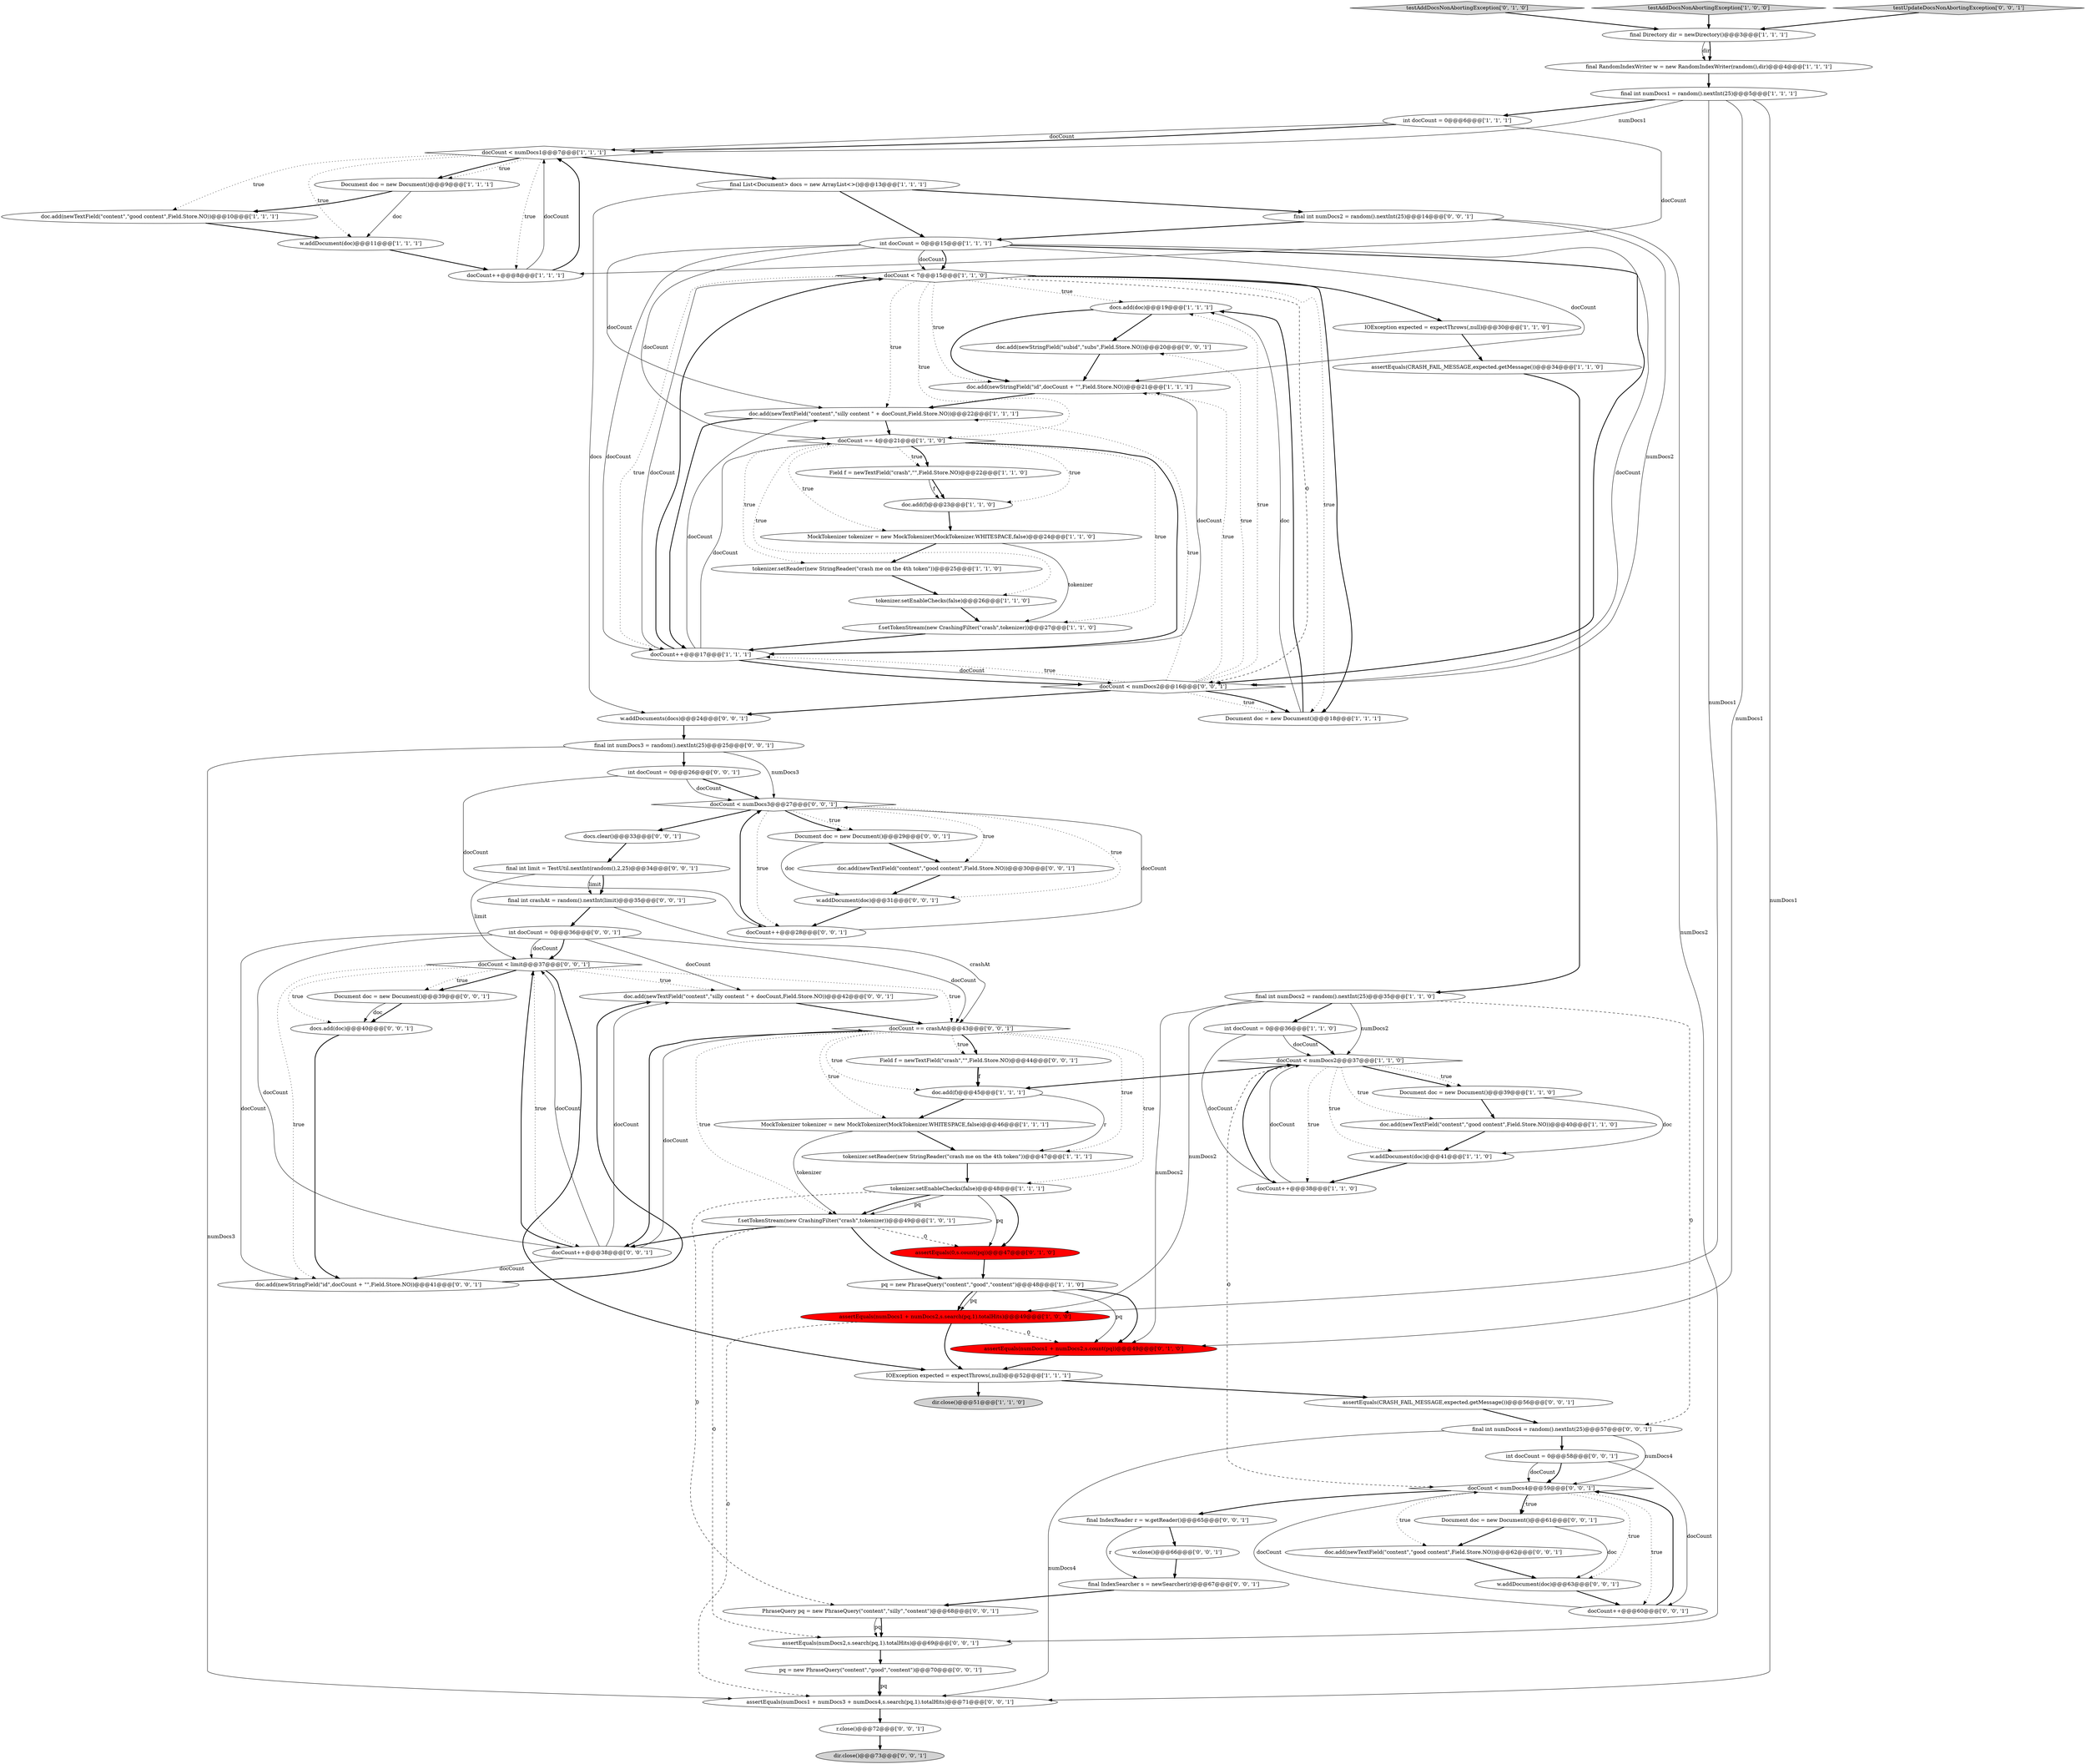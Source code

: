 digraph {
71 [style = filled, label = "docs.clear()@@@33@@@['0', '0', '1']", fillcolor = white, shape = ellipse image = "AAA0AAABBB3BBB"];
64 [style = filled, label = "final int numDocs2 = random().nextInt(25)@@@14@@@['0', '0', '1']", fillcolor = white, shape = ellipse image = "AAA0AAABBB3BBB"];
19 [style = filled, label = "final Directory dir = newDirectory()@@@3@@@['1', '1', '1']", fillcolor = white, shape = ellipse image = "AAA0AAABBB1BBB"];
76 [style = filled, label = "int docCount = 0@@@36@@@['0', '0', '1']", fillcolor = white, shape = ellipse image = "AAA0AAABBB3BBB"];
60 [style = filled, label = "assertEquals(CRASH_FAIL_MESSAGE,expected.getMessage())@@@56@@@['0', '0', '1']", fillcolor = white, shape = ellipse image = "AAA0AAABBB3BBB"];
56 [style = filled, label = "int docCount = 0@@@26@@@['0', '0', '1']", fillcolor = white, shape = ellipse image = "AAA0AAABBB3BBB"];
22 [style = filled, label = "tokenizer.setReader(new StringReader(\"crash me on the 4th token\"))@@@25@@@['1', '1', '0']", fillcolor = white, shape = ellipse image = "AAA0AAABBB1BBB"];
15 [style = filled, label = "docCount < numDocs1@@@7@@@['1', '1', '1']", fillcolor = white, shape = diamond image = "AAA0AAABBB1BBB"];
2 [style = filled, label = "tokenizer.setReader(new StringReader(\"crash me on the 4th token\"))@@@47@@@['1', '1', '1']", fillcolor = white, shape = ellipse image = "AAA0AAABBB1BBB"];
61 [style = filled, label = "doc.add(newTextField(\"content\",\"good content\",Field.Store.NO))@@@30@@@['0', '0', '1']", fillcolor = white, shape = ellipse image = "AAA0AAABBB3BBB"];
23 [style = filled, label = "MockTokenizer tokenizer = new MockTokenizer(MockTokenizer.WHITESPACE,false)@@@46@@@['1', '1', '1']", fillcolor = white, shape = ellipse image = "AAA0AAABBB1BBB"];
84 [style = filled, label = "assertEquals(numDocs2,s.search(pq,1).totalHits)@@@69@@@['0', '0', '1']", fillcolor = white, shape = ellipse image = "AAA0AAABBB3BBB"];
32 [style = filled, label = "doc.add(newTextField(\"content\",\"good content\",Field.Store.NO))@@@40@@@['1', '1', '0']", fillcolor = white, shape = ellipse image = "AAA0AAABBB1BBB"];
63 [style = filled, label = "doc.add(newStringField(\"subid\",\"subs\",Field.Store.NO))@@@20@@@['0', '0', '1']", fillcolor = white, shape = ellipse image = "AAA0AAABBB3BBB"];
33 [style = filled, label = "tokenizer.setEnableChecks(false)@@@26@@@['1', '1', '0']", fillcolor = white, shape = ellipse image = "AAA0AAABBB1BBB"];
25 [style = filled, label = "docCount < 7@@@15@@@['1', '1', '0']", fillcolor = white, shape = diamond image = "AAA0AAABBB1BBB"];
62 [style = filled, label = "PhraseQuery pq = new PhraseQuery(\"content\",\"silly\",\"content\")@@@68@@@['0', '0', '1']", fillcolor = white, shape = ellipse image = "AAA0AAABBB3BBB"];
26 [style = filled, label = "docs.add(doc)@@@19@@@['1', '1', '1']", fillcolor = white, shape = ellipse image = "AAA0AAABBB1BBB"];
79 [style = filled, label = "final int numDocs4 = random().nextInt(25)@@@57@@@['0', '0', '1']", fillcolor = white, shape = ellipse image = "AAA0AAABBB3BBB"];
45 [style = filled, label = "testAddDocsNonAbortingException['0', '1', '0']", fillcolor = lightgray, shape = diamond image = "AAA0AAABBB2BBB"];
67 [style = filled, label = "w.close()@@@66@@@['0', '0', '1']", fillcolor = white, shape = ellipse image = "AAA0AAABBB3BBB"];
6 [style = filled, label = "int docCount = 0@@@6@@@['1', '1', '1']", fillcolor = white, shape = ellipse image = "AAA0AAABBB1BBB"];
51 [style = filled, label = "assertEquals(numDocs1 + numDocs3 + numDocs4,s.search(pq,1).totalHits)@@@71@@@['0', '0', '1']", fillcolor = white, shape = ellipse image = "AAA0AAABBB3BBB"];
69 [style = filled, label = "r.close()@@@72@@@['0', '0', '1']", fillcolor = white, shape = ellipse image = "AAA0AAABBB3BBB"];
16 [style = filled, label = "Document doc = new Document()@@@18@@@['1', '1', '1']", fillcolor = white, shape = ellipse image = "AAA0AAABBB1BBB"];
78 [style = filled, label = "w.addDocument(doc)@@@31@@@['0', '0', '1']", fillcolor = white, shape = ellipse image = "AAA0AAABBB3BBB"];
57 [style = filled, label = "docCount < numDocs4@@@59@@@['0', '0', '1']", fillcolor = white, shape = diamond image = "AAA0AAABBB3BBB"];
24 [style = filled, label = "testAddDocsNonAbortingException['1', '0', '0']", fillcolor = lightgray, shape = diamond image = "AAA0AAABBB1BBB"];
54 [style = filled, label = "docCount < limit@@@37@@@['0', '0', '1']", fillcolor = white, shape = diamond image = "AAA0AAABBB3BBB"];
28 [style = filled, label = "doc.add(newTextField(\"content\",\"silly content \" + docCount,Field.Store.NO))@@@22@@@['1', '1', '1']", fillcolor = white, shape = ellipse image = "AAA0AAABBB1BBB"];
12 [style = filled, label = "MockTokenizer tokenizer = new MockTokenizer(MockTokenizer.WHITESPACE,false)@@@24@@@['1', '1', '0']", fillcolor = white, shape = ellipse image = "AAA0AAABBB1BBB"];
29 [style = filled, label = "assertEquals(CRASH_FAIL_MESSAGE,expected.getMessage())@@@34@@@['1', '1', '0']", fillcolor = white, shape = ellipse image = "AAA0AAABBB1BBB"];
40 [style = filled, label = "f.setTokenStream(new CrashingFilter(\"crash\",tokenizer))@@@49@@@['1', '0', '1']", fillcolor = white, shape = ellipse image = "AAA0AAABBB1BBB"];
77 [style = filled, label = "testUpdateDocsNonAbortingException['0', '0', '1']", fillcolor = lightgray, shape = diamond image = "AAA0AAABBB3BBB"];
86 [style = filled, label = "final IndexReader r = w.getReader()@@@65@@@['0', '0', '1']", fillcolor = white, shape = ellipse image = "AAA0AAABBB3BBB"];
83 [style = filled, label = "doc.add(newTextField(\"content\",\"silly content \" + docCount,Field.Store.NO))@@@42@@@['0', '0', '1']", fillcolor = white, shape = ellipse image = "AAA0AAABBB3BBB"];
59 [style = filled, label = "Field f = newTextField(\"crash\",\"\",Field.Store.NO)@@@44@@@['0', '0', '1']", fillcolor = white, shape = ellipse image = "AAA0AAABBB3BBB"];
13 [style = filled, label = "f.setTokenStream(new CrashingFilter(\"crash\",tokenizer))@@@27@@@['1', '1', '0']", fillcolor = white, shape = ellipse image = "AAA0AAABBB1BBB"];
49 [style = filled, label = "docCount == crashAt@@@43@@@['0', '0', '1']", fillcolor = white, shape = diamond image = "AAA0AAABBB3BBB"];
50 [style = filled, label = "docCount < numDocs3@@@27@@@['0', '0', '1']", fillcolor = white, shape = diamond image = "AAA0AAABBB3BBB"];
52 [style = filled, label = "final int crashAt = random().nextInt(limit)@@@35@@@['0', '0', '1']", fillcolor = white, shape = ellipse image = "AAA0AAABBB3BBB"];
27 [style = filled, label = "tokenizer.setEnableChecks(false)@@@48@@@['1', '1', '1']", fillcolor = white, shape = ellipse image = "AAA0AAABBB1BBB"];
31 [style = filled, label = "int docCount = 0@@@15@@@['1', '1', '1']", fillcolor = white, shape = ellipse image = "AAA0AAABBB1BBB"];
58 [style = filled, label = "docCount++@@@28@@@['0', '0', '1']", fillcolor = white, shape = ellipse image = "AAA0AAABBB3BBB"];
73 [style = filled, label = "final int numDocs3 = random().nextInt(25)@@@25@@@['0', '0', '1']", fillcolor = white, shape = ellipse image = "AAA0AAABBB3BBB"];
7 [style = filled, label = "IOException expected = expectThrows(,null)@@@30@@@['1', '1', '0']", fillcolor = white, shape = ellipse image = "AAA0AAABBB1BBB"];
43 [style = filled, label = "assertEquals(0,s.count(pq))@@@47@@@['0', '1', '0']", fillcolor = red, shape = ellipse image = "AAA1AAABBB2BBB"];
82 [style = filled, label = "doc.add(newStringField(\"id\",docCount + \"\",Field.Store.NO))@@@41@@@['0', '0', '1']", fillcolor = white, shape = ellipse image = "AAA0AAABBB3BBB"];
53 [style = filled, label = "Document doc = new Document()@@@29@@@['0', '0', '1']", fillcolor = white, shape = ellipse image = "AAA0AAABBB3BBB"];
48 [style = filled, label = "final int limit = TestUtil.nextInt(random(),2,25)@@@34@@@['0', '0', '1']", fillcolor = white, shape = ellipse image = "AAA0AAABBB3BBB"];
80 [style = filled, label = "w.addDocuments(docs)@@@24@@@['0', '0', '1']", fillcolor = white, shape = ellipse image = "AAA0AAABBB3BBB"];
74 [style = filled, label = "Document doc = new Document()@@@39@@@['0', '0', '1']", fillcolor = white, shape = ellipse image = "AAA0AAABBB3BBB"];
17 [style = filled, label = "doc.add(f)@@@23@@@['1', '1', '0']", fillcolor = white, shape = ellipse image = "AAA0AAABBB1BBB"];
1 [style = filled, label = "docCount++@@@8@@@['1', '1', '1']", fillcolor = white, shape = ellipse image = "AAA0AAABBB1BBB"];
30 [style = filled, label = "docCount++@@@38@@@['1', '1', '0']", fillcolor = white, shape = ellipse image = "AAA0AAABBB1BBB"];
70 [style = filled, label = "doc.add(newTextField(\"content\",\"good content\",Field.Store.NO))@@@62@@@['0', '0', '1']", fillcolor = white, shape = ellipse image = "AAA0AAABBB3BBB"];
66 [style = filled, label = "docCount++@@@60@@@['0', '0', '1']", fillcolor = white, shape = ellipse image = "AAA0AAABBB3BBB"];
9 [style = filled, label = "w.addDocument(doc)@@@41@@@['1', '1', '0']", fillcolor = white, shape = ellipse image = "AAA0AAABBB1BBB"];
75 [style = filled, label = "docCount++@@@38@@@['0', '0', '1']", fillcolor = white, shape = ellipse image = "AAA0AAABBB3BBB"];
55 [style = filled, label = "w.addDocument(doc)@@@63@@@['0', '0', '1']", fillcolor = white, shape = ellipse image = "AAA0AAABBB3BBB"];
37 [style = filled, label = "Field f = newTextField(\"crash\",\"\",Field.Store.NO)@@@22@@@['1', '1', '0']", fillcolor = white, shape = ellipse image = "AAA0AAABBB1BBB"];
14 [style = filled, label = "w.addDocument(doc)@@@11@@@['1', '1', '1']", fillcolor = white, shape = ellipse image = "AAA0AAABBB1BBB"];
8 [style = filled, label = "final int numDocs2 = random().nextInt(25)@@@35@@@['1', '1', '0']", fillcolor = white, shape = ellipse image = "AAA0AAABBB1BBB"];
38 [style = filled, label = "doc.add(f)@@@45@@@['1', '1', '1']", fillcolor = white, shape = ellipse image = "AAA0AAABBB1BBB"];
65 [style = filled, label = "pq = new PhraseQuery(\"content\",\"good\",\"content\")@@@70@@@['0', '0', '1']", fillcolor = white, shape = ellipse image = "AAA0AAABBB3BBB"];
36 [style = filled, label = "Document doc = new Document()@@@9@@@['1', '1', '1']", fillcolor = white, shape = ellipse image = "AAA0AAABBB1BBB"];
10 [style = filled, label = "docCount == 4@@@21@@@['1', '1', '0']", fillcolor = white, shape = diamond image = "AAA0AAABBB1BBB"];
21 [style = filled, label = "doc.add(newTextField(\"content\",\"good content\",Field.Store.NO))@@@10@@@['1', '1', '1']", fillcolor = white, shape = ellipse image = "AAA0AAABBB1BBB"];
35 [style = filled, label = "dir.close()@@@51@@@['1', '1', '0']", fillcolor = lightgray, shape = ellipse image = "AAA0AAABBB1BBB"];
3 [style = filled, label = "pq = new PhraseQuery(\"content\",\"good\",\"content\")@@@48@@@['1', '1', '0']", fillcolor = white, shape = ellipse image = "AAA0AAABBB1BBB"];
4 [style = filled, label = "doc.add(newStringField(\"id\",docCount + \"\",Field.Store.NO))@@@21@@@['1', '1', '1']", fillcolor = white, shape = ellipse image = "AAA0AAABBB1BBB"];
44 [style = filled, label = "assertEquals(numDocs1 + numDocs2,s.count(pq))@@@49@@@['0', '1', '0']", fillcolor = red, shape = ellipse image = "AAA1AAABBB2BBB"];
81 [style = filled, label = "dir.close()@@@73@@@['0', '0', '1']", fillcolor = lightgray, shape = ellipse image = "AAA0AAABBB3BBB"];
41 [style = filled, label = "final List<Document> docs = new ArrayList<>()@@@13@@@['1', '1', '1']", fillcolor = white, shape = ellipse image = "AAA0AAABBB1BBB"];
20 [style = filled, label = "IOException expected = expectThrows(,null)@@@52@@@['1', '1', '1']", fillcolor = white, shape = ellipse image = "AAA0AAABBB1BBB"];
39 [style = filled, label = "final int numDocs1 = random().nextInt(25)@@@5@@@['1', '1', '1']", fillcolor = white, shape = ellipse image = "AAA0AAABBB1BBB"];
0 [style = filled, label = "final RandomIndexWriter w = new RandomIndexWriter(random(),dir)@@@4@@@['1', '1', '1']", fillcolor = white, shape = ellipse image = "AAA0AAABBB1BBB"];
47 [style = filled, label = "final IndexSearcher s = newSearcher(r)@@@67@@@['0', '0', '1']", fillcolor = white, shape = ellipse image = "AAA0AAABBB3BBB"];
72 [style = filled, label = "Document doc = new Document()@@@61@@@['0', '0', '1']", fillcolor = white, shape = ellipse image = "AAA0AAABBB3BBB"];
34 [style = filled, label = "docCount++@@@17@@@['1', '1', '1']", fillcolor = white, shape = ellipse image = "AAA0AAABBB1BBB"];
46 [style = filled, label = "docCount < numDocs2@@@16@@@['0', '0', '1']", fillcolor = white, shape = diamond image = "AAA0AAABBB3BBB"];
42 [style = filled, label = "docCount < numDocs2@@@37@@@['1', '1', '0']", fillcolor = white, shape = diamond image = "AAA0AAABBB1BBB"];
11 [style = filled, label = "assertEquals(numDocs1 + numDocs2,s.search(pq,1).totalHits)@@@49@@@['1', '0', '0']", fillcolor = red, shape = ellipse image = "AAA1AAABBB1BBB"];
5 [style = filled, label = "int docCount = 0@@@36@@@['1', '1', '0']", fillcolor = white, shape = ellipse image = "AAA0AAABBB1BBB"];
68 [style = filled, label = "docs.add(doc)@@@40@@@['0', '0', '1']", fillcolor = white, shape = ellipse image = "AAA0AAABBB3BBB"];
18 [style = filled, label = "Document doc = new Document()@@@39@@@['1', '1', '0']", fillcolor = white, shape = ellipse image = "AAA0AAABBB1BBB"];
85 [style = filled, label = "int docCount = 0@@@58@@@['0', '0', '1']", fillcolor = white, shape = ellipse image = "AAA0AAABBB3BBB"];
39->15 [style = solid, label="numDocs1"];
54->49 [style = dotted, label="true"];
58->50 [style = bold, label=""];
49->59 [style = bold, label=""];
34->46 [style = bold, label=""];
54->83 [style = dotted, label="true"];
46->28 [style = dotted, label="true"];
8->44 [style = solid, label="numDocs2"];
85->66 [style = solid, label="docCount"];
23->40 [style = solid, label="tokenizer"];
25->4 [style = dotted, label="true"];
39->6 [style = bold, label=""];
75->49 [style = solid, label="docCount"];
75->82 [style = solid, label="docCount"];
70->55 [style = bold, label=""];
25->28 [style = dotted, label="true"];
71->48 [style = bold, label=""];
15->21 [style = dotted, label="true"];
76->82 [style = solid, label="docCount"];
57->66 [style = dotted, label="true"];
3->11 [style = solid, label="pq"];
49->2 [style = dotted, label="true"];
50->61 [style = dotted, label="true"];
65->51 [style = bold, label=""];
48->52 [style = bold, label=""];
20->60 [style = bold, label=""];
43->3 [style = bold, label=""];
64->31 [style = bold, label=""];
57->86 [style = bold, label=""];
8->42 [style = solid, label="numDocs2"];
49->40 [style = dotted, label="true"];
84->65 [style = bold, label=""];
51->69 [style = bold, label=""];
41->64 [style = bold, label=""];
39->44 [style = solid, label="numDocs1"];
18->32 [style = bold, label=""];
31->28 [style = solid, label="docCount"];
52->49 [style = solid, label="crashAt"];
15->41 [style = bold, label=""];
40->75 [style = bold, label=""];
67->47 [style = bold, label=""];
42->57 [style = dashed, label="0"];
5->30 [style = solid, label="docCount"];
31->46 [style = bold, label=""];
78->58 [style = bold, label=""];
73->56 [style = bold, label=""];
19->0 [style = solid, label="dir"];
73->50 [style = solid, label="numDocs3"];
12->13 [style = solid, label="tokenizer"];
12->22 [style = bold, label=""];
39->51 [style = solid, label="numDocs1"];
42->32 [style = dotted, label="true"];
46->80 [style = bold, label=""];
7->29 [style = bold, label=""];
54->68 [style = dotted, label="true"];
57->72 [style = dotted, label="true"];
13->34 [style = bold, label=""];
22->33 [style = bold, label=""];
73->51 [style = solid, label="numDocs3"];
24->19 [style = bold, label=""];
59->38 [style = solid, label="f"];
57->70 [style = dotted, label="true"];
34->10 [style = solid, label="docCount"];
30->42 [style = bold, label=""];
64->46 [style = solid, label="numDocs2"];
8->79 [style = dashed, label="0"];
79->57 [style = solid, label="numDocs4"];
16->26 [style = bold, label=""];
3->11 [style = bold, label=""];
68->82 [style = bold, label=""];
48->52 [style = solid, label="limit"];
40->43 [style = dashed, label="0"];
38->2 [style = solid, label="r"];
15->14 [style = dotted, label="true"];
31->46 [style = solid, label="docCount"];
25->7 [style = bold, label=""];
26->4 [style = bold, label=""];
33->13 [style = bold, label=""];
27->40 [style = solid, label="pq"];
49->27 [style = dotted, label="true"];
76->54 [style = bold, label=""];
46->16 [style = dotted, label="true"];
54->74 [style = dotted, label="true"];
10->34 [style = bold, label=""];
54->74 [style = bold, label=""];
40->3 [style = bold, label=""];
44->20 [style = bold, label=""];
56->50 [style = bold, label=""];
49->59 [style = dotted, label="true"];
2->27 [style = bold, label=""];
42->30 [style = dotted, label="true"];
46->63 [style = dotted, label="true"];
53->78 [style = solid, label="doc"];
34->4 [style = solid, label="docCount"];
34->46 [style = solid, label="docCount"];
25->10 [style = dotted, label="true"];
40->84 [style = dashed, label="0"];
18->9 [style = solid, label="doc"];
54->82 [style = dotted, label="true"];
66->57 [style = bold, label=""];
42->38 [style = bold, label=""];
55->66 [style = bold, label=""];
25->26 [style = dotted, label="true"];
15->36 [style = bold, label=""];
0->39 [style = bold, label=""];
62->84 [style = solid, label="pq"];
11->51 [style = dashed, label="0"];
86->47 [style = solid, label="r"];
31->25 [style = bold, label=""];
46->16 [style = bold, label=""];
27->43 [style = bold, label=""];
61->78 [style = bold, label=""];
69->81 [style = bold, label=""];
50->78 [style = dotted, label="true"];
34->25 [style = solid, label="docCount"];
1->15 [style = solid, label="docCount"];
11->44 [style = dashed, label="0"];
27->62 [style = dashed, label="0"];
60->79 [style = bold, label=""];
5->42 [style = solid, label="docCount"];
25->16 [style = bold, label=""];
49->23 [style = dotted, label="true"];
6->15 [style = bold, label=""];
19->0 [style = bold, label=""];
82->83 [style = bold, label=""];
47->62 [style = bold, label=""];
10->17 [style = dotted, label="true"];
32->9 [style = bold, label=""];
62->84 [style = bold, label=""];
50->53 [style = dotted, label="true"];
3->44 [style = bold, label=""];
48->54 [style = solid, label="limit"];
17->12 [style = bold, label=""];
64->84 [style = solid, label="numDocs2"];
56->58 [style = solid, label="docCount"];
26->63 [style = bold, label=""];
56->50 [style = solid, label="docCount"];
10->13 [style = dotted, label="true"];
42->18 [style = dotted, label="true"];
6->1 [style = solid, label="docCount"];
76->49 [style = solid, label="docCount"];
74->68 [style = bold, label=""];
41->80 [style = solid, label="docs"];
25->46 [style = dashed, label="0"];
49->75 [style = bold, label=""];
83->49 [style = bold, label=""];
31->25 [style = solid, label="docCount"];
41->31 [style = bold, label=""];
85->57 [style = bold, label=""];
23->2 [style = bold, label=""];
50->71 [style = bold, label=""];
75->54 [style = solid, label="docCount"];
54->75 [style = dotted, label="true"];
76->75 [style = solid, label="docCount"];
10->37 [style = dotted, label="true"];
75->54 [style = bold, label=""];
49->38 [style = dotted, label="true"];
25->16 [style = dotted, label="true"];
30->42 [style = solid, label="docCount"];
21->14 [style = bold, label=""];
76->54 [style = solid, label="docCount"];
10->37 [style = bold, label=""];
74->68 [style = solid, label="doc"];
66->57 [style = solid, label="docCount"];
11->20 [style = bold, label=""];
29->8 [style = bold, label=""];
63->4 [style = bold, label=""];
42->18 [style = bold, label=""];
16->26 [style = solid, label="doc"];
53->61 [style = bold, label=""];
34->25 [style = bold, label=""];
10->12 [style = dotted, label="true"];
6->15 [style = solid, label="docCount"];
27->43 [style = solid, label="pq"];
28->10 [style = bold, label=""];
46->4 [style = dotted, label="true"];
28->34 [style = bold, label=""];
34->28 [style = solid, label="docCount"];
52->76 [style = bold, label=""];
36->14 [style = solid, label="doc"];
25->34 [style = dotted, label="true"];
72->70 [style = bold, label=""];
1->15 [style = bold, label=""];
39->11 [style = solid, label="numDocs1"];
37->17 [style = bold, label=""];
15->36 [style = dotted, label="true"];
65->51 [style = solid, label="pq"];
59->38 [style = bold, label=""];
38->23 [style = bold, label=""];
76->83 [style = solid, label="docCount"];
9->30 [style = bold, label=""];
54->20 [style = bold, label=""];
31->34 [style = solid, label="docCount"];
10->33 [style = dotted, label="true"];
57->72 [style = bold, label=""];
80->73 [style = bold, label=""];
37->17 [style = solid, label="f"];
4->28 [style = bold, label=""];
14->1 [style = bold, label=""];
79->85 [style = bold, label=""];
46->26 [style = dotted, label="true"];
57->55 [style = dotted, label="true"];
36->21 [style = bold, label=""];
58->50 [style = solid, label="docCount"];
46->34 [style = dotted, label="true"];
72->55 [style = solid, label="doc"];
8->5 [style = bold, label=""];
45->19 [style = bold, label=""];
15->1 [style = dotted, label="true"];
42->9 [style = dotted, label="true"];
50->58 [style = dotted, label="true"];
8->11 [style = solid, label="numDocs2"];
31->10 [style = solid, label="docCount"];
10->22 [style = dotted, label="true"];
79->51 [style = solid, label="numDocs4"];
77->19 [style = bold, label=""];
27->40 [style = bold, label=""];
20->35 [style = bold, label=""];
5->42 [style = bold, label=""];
31->4 [style = solid, label="docCount"];
50->53 [style = bold, label=""];
3->44 [style = solid, label="pq"];
85->57 [style = solid, label="docCount"];
86->67 [style = bold, label=""];
75->83 [style = solid, label="docCount"];
}
